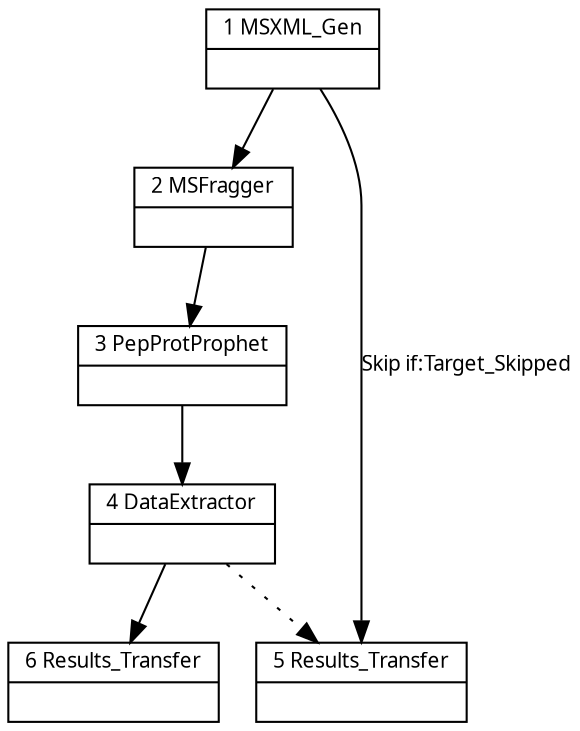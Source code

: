 digraph graphname {
node [ shape = "record"  color=black fontname = "Verdana" fontsize = 10 ]edge [ color=black fontname = "Verdana" fontsize = 10 ]
1 [label = "{ 1 MSXML_Gen|  }"]2 [label = "{ 2 MSFragger|  }"]3 [label = "{ 3 PepProtProphet|  }"]4 [label = "{ 4 DataExtractor|  }"]5 [label = "{ 5 Results_Transfer|  }"]6 [label = "{ 6 Results_Transfer|  }"]1 -> 2  
2 -> 3  
3 -> 4  
1 -> 5 [label="Skip if:Target_Skipped"] 
4 -> 5   [style=dotted]
4 -> 6  
}